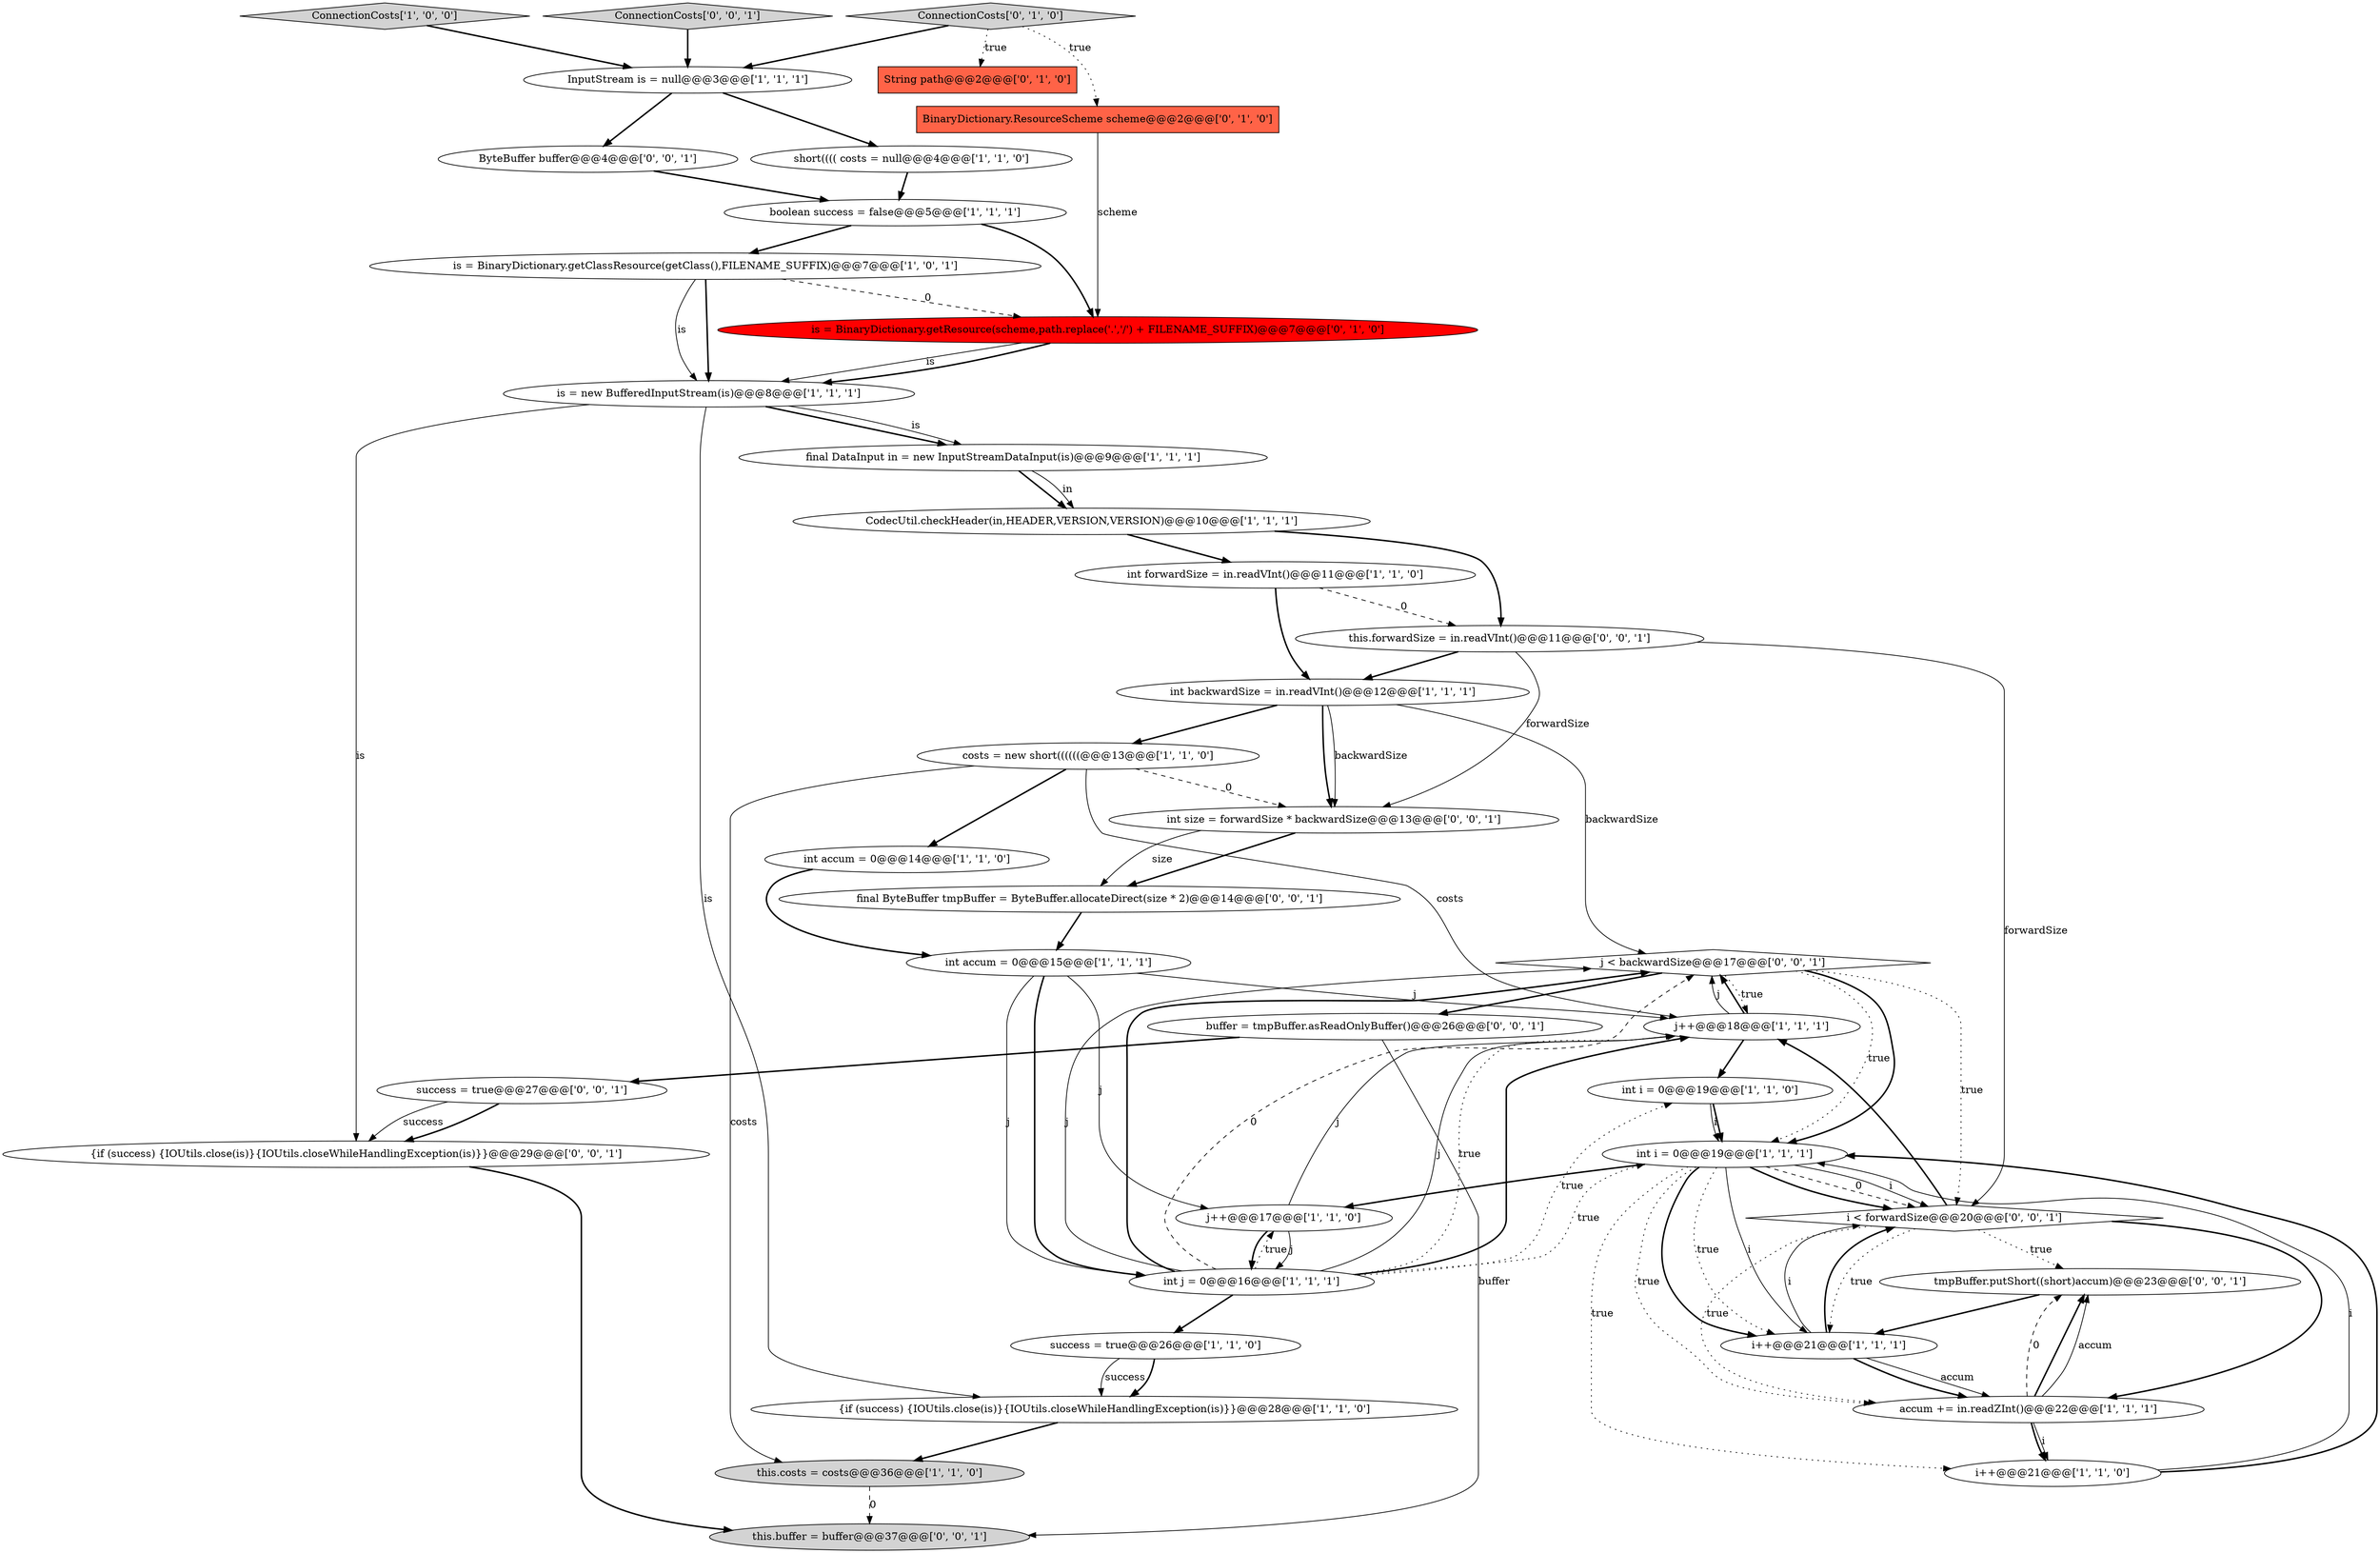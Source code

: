 digraph {
1 [style = filled, label = "InputStream is = null@@@3@@@['1', '1', '1']", fillcolor = white, shape = ellipse image = "AAA0AAABBB1BBB"];
22 [style = filled, label = "int backwardSize = in.readVInt()@@@12@@@['1', '1', '1']", fillcolor = white, shape = ellipse image = "AAA0AAABBB1BBB"];
16 [style = filled, label = "int i = 0@@@19@@@['1', '1', '0']", fillcolor = white, shape = ellipse image = "AAA0AAABBB1BBB"];
33 [style = filled, label = "this.buffer = buffer@@@37@@@['0', '0', '1']", fillcolor = lightgray, shape = ellipse image = "AAA0AAABBB3BBB"];
24 [style = filled, label = "is = BinaryDictionary.getResource(scheme,path.replace('.','/') + FILENAME_SUFFIX)@@@7@@@['0', '1', '0']", fillcolor = red, shape = ellipse image = "AAA1AAABBB2BBB"];
37 [style = filled, label = "buffer = tmpBuffer.asReadOnlyBuffer()@@@26@@@['0', '0', '1']", fillcolor = white, shape = ellipse image = "AAA0AAABBB3BBB"];
38 [style = filled, label = "tmpBuffer.putShort((short)accum)@@@23@@@['0', '0', '1']", fillcolor = white, shape = ellipse image = "AAA0AAABBB3BBB"];
18 [style = filled, label = "j++@@@18@@@['1', '1', '1']", fillcolor = white, shape = ellipse image = "AAA0AAABBB1BBB"];
25 [style = filled, label = "BinaryDictionary.ResourceScheme scheme@@@2@@@['0', '1', '0']", fillcolor = tomato, shape = box image = "AAA0AAABBB2BBB"];
34 [style = filled, label = "i < forwardSize@@@20@@@['0', '0', '1']", fillcolor = white, shape = diamond image = "AAA0AAABBB3BBB"];
36 [style = filled, label = "j < backwardSize@@@17@@@['0', '0', '1']", fillcolor = white, shape = diamond image = "AAA0AAABBB3BBB"];
9 [style = filled, label = "int accum = 0@@@14@@@['1', '1', '0']", fillcolor = white, shape = ellipse image = "AAA0AAABBB1BBB"];
11 [style = filled, label = "i++@@@21@@@['1', '1', '1']", fillcolor = white, shape = ellipse image = "AAA0AAABBB1BBB"];
23 [style = filled, label = "{if (success) {IOUtils.close(is)}{IOUtils.closeWhileHandlingException(is)}}@@@28@@@['1', '1', '0']", fillcolor = white, shape = ellipse image = "AAA0AAABBB1BBB"];
12 [style = filled, label = "success = true@@@26@@@['1', '1', '0']", fillcolor = white, shape = ellipse image = "AAA0AAABBB1BBB"];
29 [style = filled, label = "success = true@@@27@@@['0', '0', '1']", fillcolor = white, shape = ellipse image = "AAA0AAABBB3BBB"];
13 [style = filled, label = "j++@@@17@@@['1', '1', '0']", fillcolor = white, shape = ellipse image = "AAA0AAABBB1BBB"];
17 [style = filled, label = "i++@@@21@@@['1', '1', '0']", fillcolor = white, shape = ellipse image = "AAA0AAABBB1BBB"];
8 [style = filled, label = "ConnectionCosts['1', '0', '0']", fillcolor = lightgray, shape = diamond image = "AAA0AAABBB1BBB"];
39 [style = filled, label = "{if (success) {IOUtils.close(is)}{IOUtils.closeWhileHandlingException(is)}}@@@29@@@['0', '0', '1']", fillcolor = white, shape = ellipse image = "AAA0AAABBB3BBB"];
2 [style = filled, label = "is = new BufferedInputStream(is)@@@8@@@['1', '1', '1']", fillcolor = white, shape = ellipse image = "AAA0AAABBB1BBB"];
32 [style = filled, label = "int size = forwardSize * backwardSize@@@13@@@['0', '0', '1']", fillcolor = white, shape = ellipse image = "AAA0AAABBB3BBB"];
21 [style = filled, label = "int j = 0@@@16@@@['1', '1', '1']", fillcolor = white, shape = ellipse image = "AAA0AAABBB1BBB"];
27 [style = filled, label = "ConnectionCosts['0', '1', '0']", fillcolor = lightgray, shape = diamond image = "AAA0AAABBB2BBB"];
35 [style = filled, label = "ConnectionCosts['0', '0', '1']", fillcolor = lightgray, shape = diamond image = "AAA0AAABBB3BBB"];
6 [style = filled, label = "boolean success = false@@@5@@@['1', '1', '1']", fillcolor = white, shape = ellipse image = "AAA0AAABBB1BBB"];
19 [style = filled, label = "CodecUtil.checkHeader(in,HEADER,VERSION,VERSION)@@@10@@@['1', '1', '1']", fillcolor = white, shape = ellipse image = "AAA0AAABBB1BBB"];
0 [style = filled, label = "accum += in.readZInt()@@@22@@@['1', '1', '1']", fillcolor = white, shape = ellipse image = "AAA0AAABBB1BBB"];
26 [style = filled, label = "String path@@@2@@@['0', '1', '0']", fillcolor = tomato, shape = box image = "AAA1AAABBB2BBB"];
7 [style = filled, label = "int i = 0@@@19@@@['1', '1', '1']", fillcolor = white, shape = ellipse image = "AAA0AAABBB1BBB"];
4 [style = filled, label = "int accum = 0@@@15@@@['1', '1', '1']", fillcolor = white, shape = ellipse image = "AAA0AAABBB1BBB"];
3 [style = filled, label = "int forwardSize = in.readVInt()@@@11@@@['1', '1', '0']", fillcolor = white, shape = ellipse image = "AAA0AAABBB1BBB"];
20 [style = filled, label = "short(((( costs = null@@@4@@@['1', '1', '0']", fillcolor = white, shape = ellipse image = "AAA0AAABBB1BBB"];
14 [style = filled, label = "final DataInput in = new InputStreamDataInput(is)@@@9@@@['1', '1', '1']", fillcolor = white, shape = ellipse image = "AAA0AAABBB1BBB"];
5 [style = filled, label = "is = BinaryDictionary.getClassResource(getClass(),FILENAME_SUFFIX)@@@7@@@['1', '0', '1']", fillcolor = white, shape = ellipse image = "AAA0AAABBB1BBB"];
10 [style = filled, label = "this.costs = costs@@@36@@@['1', '1', '0']", fillcolor = lightgray, shape = ellipse image = "AAA0AAABBB1BBB"];
31 [style = filled, label = "this.forwardSize = in.readVInt()@@@11@@@['0', '0', '1']", fillcolor = white, shape = ellipse image = "AAA0AAABBB3BBB"];
15 [style = filled, label = "costs = new short((((((@@@13@@@['1', '1', '0']", fillcolor = white, shape = ellipse image = "AAA0AAABBB1BBB"];
28 [style = filled, label = "ByteBuffer buffer@@@4@@@['0', '0', '1']", fillcolor = white, shape = ellipse image = "AAA0AAABBB3BBB"];
30 [style = filled, label = "final ByteBuffer tmpBuffer = ByteBuffer.allocateDirect(size * 2)@@@14@@@['0', '0', '1']", fillcolor = white, shape = ellipse image = "AAA0AAABBB3BBB"];
28->6 [style = bold, label=""];
22->15 [style = bold, label=""];
21->18 [style = dotted, label="true"];
16->7 [style = bold, label=""];
5->24 [style = dashed, label="0"];
34->18 [style = bold, label=""];
4->13 [style = solid, label="j"];
1->20 [style = bold, label=""];
17->7 [style = solid, label="i"];
11->34 [style = solid, label="i"];
0->38 [style = dashed, label="0"];
21->18 [style = bold, label=""];
8->1 [style = bold, label=""];
1->28 [style = bold, label=""];
12->23 [style = solid, label="success"];
21->36 [style = bold, label=""];
21->7 [style = dotted, label="true"];
2->14 [style = bold, label=""];
19->3 [style = bold, label=""];
18->36 [style = solid, label="j"];
7->34 [style = dashed, label="0"];
16->7 [style = solid, label="i"];
7->11 [style = bold, label=""];
27->25 [style = dotted, label="true"];
2->39 [style = solid, label="is"];
29->39 [style = bold, label=""];
3->31 [style = dashed, label="0"];
38->11 [style = bold, label=""];
0->17 [style = bold, label=""];
4->21 [style = bold, label=""];
37->29 [style = bold, label=""];
2->14 [style = solid, label="is"];
22->32 [style = bold, label=""];
21->36 [style = dashed, label="0"];
34->0 [style = bold, label=""];
0->38 [style = bold, label=""];
15->10 [style = solid, label="costs"];
34->38 [style = dotted, label="true"];
0->17 [style = solid, label="i"];
36->7 [style = dotted, label="true"];
15->9 [style = bold, label=""];
29->39 [style = solid, label="success"];
25->24 [style = solid, label="scheme"];
13->18 [style = solid, label="j"];
23->10 [style = bold, label=""];
21->13 [style = dotted, label="true"];
36->37 [style = bold, label=""];
21->16 [style = dotted, label="true"];
7->17 [style = dotted, label="true"];
24->2 [style = solid, label="is"];
34->11 [style = dotted, label="true"];
15->32 [style = dashed, label="0"];
14->19 [style = bold, label=""];
6->24 [style = bold, label=""];
7->34 [style = solid, label="i"];
2->23 [style = solid, label="is"];
7->0 [style = dotted, label="true"];
32->30 [style = bold, label=""];
4->21 [style = solid, label="j"];
0->38 [style = solid, label="accum"];
34->0 [style = dotted, label="true"];
39->33 [style = bold, label=""];
21->12 [style = bold, label=""];
6->5 [style = bold, label=""];
35->1 [style = bold, label=""];
7->11 [style = dotted, label="true"];
5->2 [style = solid, label="is"];
22->36 [style = solid, label="backwardSize"];
21->18 [style = solid, label="j"];
21->36 [style = solid, label="j"];
4->18 [style = solid, label="j"];
36->18 [style = dotted, label="true"];
15->18 [style = solid, label="costs"];
11->0 [style = solid, label="accum"];
32->30 [style = solid, label="size"];
7->13 [style = bold, label=""];
18->16 [style = bold, label=""];
27->1 [style = bold, label=""];
31->22 [style = bold, label=""];
24->2 [style = bold, label=""];
19->31 [style = bold, label=""];
27->26 [style = dotted, label="true"];
9->4 [style = bold, label=""];
10->33 [style = dashed, label="0"];
18->36 [style = bold, label=""];
14->19 [style = solid, label="in"];
20->6 [style = bold, label=""];
3->22 [style = bold, label=""];
17->7 [style = bold, label=""];
5->2 [style = bold, label=""];
22->32 [style = solid, label="backwardSize"];
11->0 [style = bold, label=""];
7->34 [style = bold, label=""];
11->34 [style = bold, label=""];
37->33 [style = solid, label="buffer"];
36->7 [style = bold, label=""];
30->4 [style = bold, label=""];
13->21 [style = solid, label="j"];
31->34 [style = solid, label="forwardSize"];
12->23 [style = bold, label=""];
31->32 [style = solid, label="forwardSize"];
13->21 [style = bold, label=""];
36->34 [style = dotted, label="true"];
7->11 [style = solid, label="i"];
}
